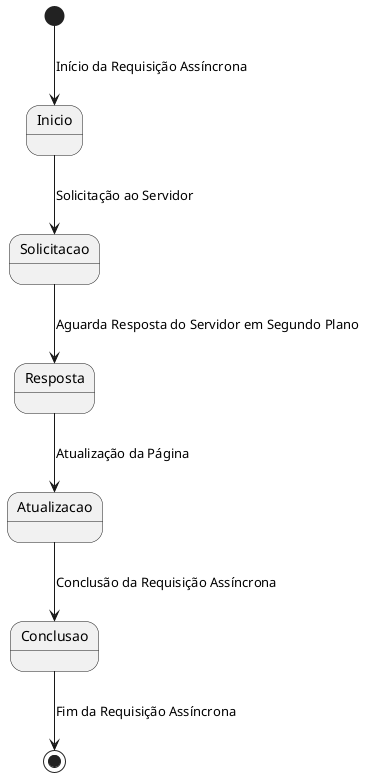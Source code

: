@startuml

[*] --> Inicio: Início da Requisição Assíncrona
Inicio --> Solicitacao: Solicitação ao Servidor
Solicitacao --> Resposta: Aguarda Resposta do Servidor em Segundo Plano
Resposta --> Atualizacao: Atualização da Página
Atualizacao --> Conclusao: Conclusão da Requisição Assíncrona

Conclusao --> [*]: Fim da Requisição Assíncrona

@enduml
